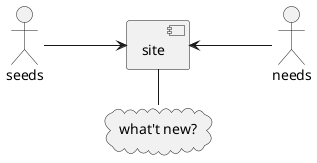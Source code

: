 @startuml

left to right direction

actor seeds as s
actor needs as n
component site as site
cloud "what't new?" as w

s --> site
site <-- n
site - w

@enduml